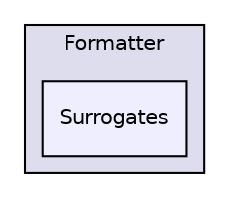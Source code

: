 digraph "Serializers/Formatter/Surrogates" {
  compound=true
  node [ fontsize="10", fontname="Helvetica"];
  edge [ labelfontsize="10", labelfontname="Helvetica"];
  subgraph clusterdir_0ce4683004100e16f3855b402cf66a10 {
    graph [ bgcolor="#ddddee", pencolor="black", label="Formatter" fontname="Helvetica", fontsize="10", URL="dir_0ce4683004100e16f3855b402cf66a10.html"]
  dir_ef209487b0bb773c3d5e7b48050e3085 [shape=box, label="Surrogates", style="filled", fillcolor="#eeeeff", pencolor="black", URL="dir_ef209487b0bb773c3d5e7b48050e3085.html"];
  }
}
